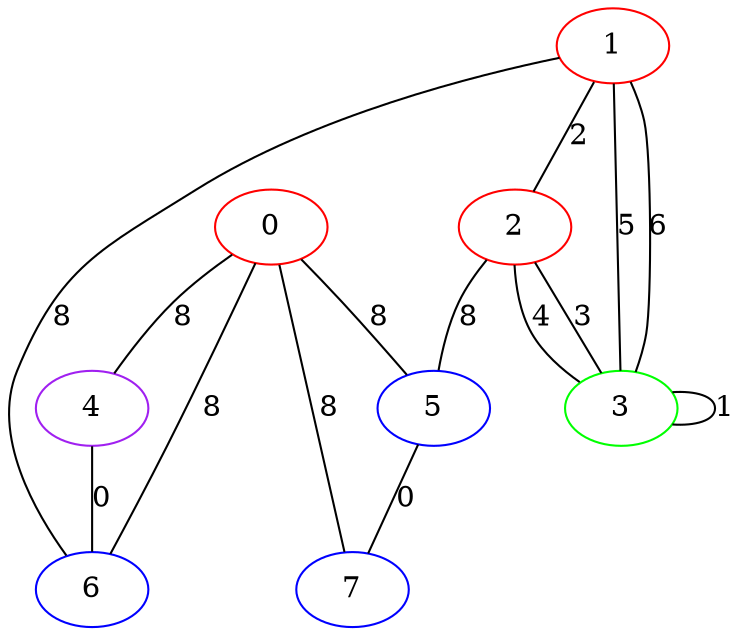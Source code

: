 graph "" {
0 [color=red, weight=1];
1 [color=red, weight=1];
2 [color=red, weight=1];
3 [color=green, weight=2];
4 [color=purple, weight=4];
5 [color=blue, weight=3];
6 [color=blue, weight=3];
7 [color=blue, weight=3];
0 -- 4  [key=0, label=8];
0 -- 5  [key=0, label=8];
0 -- 6  [key=0, label=8];
0 -- 7  [key=0, label=8];
1 -- 2  [key=0, label=2];
1 -- 3  [key=0, label=5];
1 -- 3  [key=1, label=6];
1 -- 6  [key=0, label=8];
2 -- 3  [key=0, label=3];
2 -- 3  [key=1, label=4];
2 -- 5  [key=0, label=8];
3 -- 3  [key=0, label=1];
4 -- 6  [key=0, label=0];
5 -- 7  [key=0, label=0];
}
